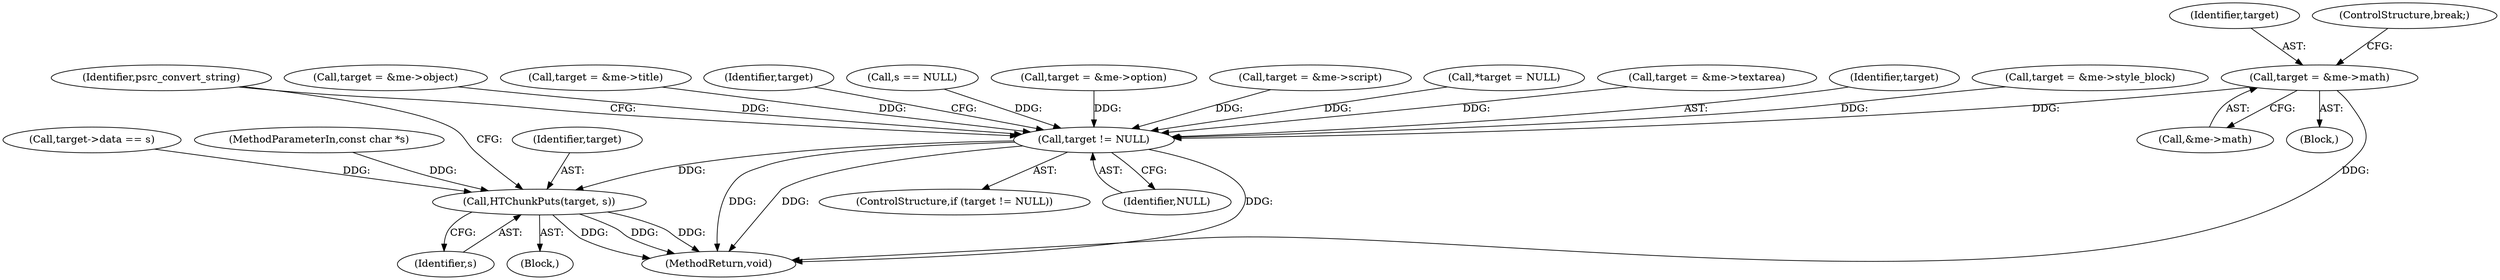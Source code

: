 digraph "0_lynx-snapshots_280a61b300a1614f6037efc0902ff7ecf17146e9@pointer" {
"1000232" [label="(Call,target = &me->math)"];
"1000469" [label="(Call,target != NULL)"];
"1000494" [label="(Call,HTChunkPuts(target, s))"];
"1000224" [label="(Call,target = &me->option)"];
"1000173" [label="(Call,target = &me->title)"];
"1000493" [label="(Block,)"];
"1000496" [label="(Identifier,s)"];
"1000476" [label="(Identifier,target)"];
"1000469" [label="(Call,target != NULL)"];
"1000118" [label="(MethodParameterIn,const char *s)"];
"1000505" [label="(MethodReturn,void)"];
"1000234" [label="(Call,&me->math)"];
"1000130" [label="(Call,s == NULL)"];
"1000468" [label="(ControlStructure,if (target != NULL))"];
"1000498" [label="(Identifier,psrc_convert_string)"];
"1000189" [label="(Call,target = &me->script)"];
"1000233" [label="(Identifier,target)"];
"1000121" [label="(Call,*target = NULL)"];
"1000494" [label="(Call,HTChunkPuts(target, s))"];
"1000215" [label="(Call,target = &me->textarea)"];
"1000238" [label="(ControlStructure,break;)"];
"1000232" [label="(Call,target = &me->math)"];
"1000495" [label="(Identifier,target)"];
"1000470" [label="(Identifier,target)"];
"1000474" [label="(Call,target->data == s)"];
"1000471" [label="(Identifier,NULL)"];
"1000181" [label="(Call,target = &me->style_block)"];
"1000207" [label="(Call,target = &me->object)"];
"1000169" [label="(Block,)"];
"1000232" -> "1000169"  [label="AST: "];
"1000232" -> "1000234"  [label="CFG: "];
"1000233" -> "1000232"  [label="AST: "];
"1000234" -> "1000232"  [label="AST: "];
"1000238" -> "1000232"  [label="CFG: "];
"1000232" -> "1000505"  [label="DDG: "];
"1000232" -> "1000469"  [label="DDG: "];
"1000469" -> "1000468"  [label="AST: "];
"1000469" -> "1000471"  [label="CFG: "];
"1000470" -> "1000469"  [label="AST: "];
"1000471" -> "1000469"  [label="AST: "];
"1000476" -> "1000469"  [label="CFG: "];
"1000498" -> "1000469"  [label="CFG: "];
"1000469" -> "1000505"  [label="DDG: "];
"1000469" -> "1000505"  [label="DDG: "];
"1000469" -> "1000505"  [label="DDG: "];
"1000181" -> "1000469"  [label="DDG: "];
"1000224" -> "1000469"  [label="DDG: "];
"1000189" -> "1000469"  [label="DDG: "];
"1000215" -> "1000469"  [label="DDG: "];
"1000207" -> "1000469"  [label="DDG: "];
"1000121" -> "1000469"  [label="DDG: "];
"1000173" -> "1000469"  [label="DDG: "];
"1000130" -> "1000469"  [label="DDG: "];
"1000469" -> "1000494"  [label="DDG: "];
"1000494" -> "1000493"  [label="AST: "];
"1000494" -> "1000496"  [label="CFG: "];
"1000495" -> "1000494"  [label="AST: "];
"1000496" -> "1000494"  [label="AST: "];
"1000498" -> "1000494"  [label="CFG: "];
"1000494" -> "1000505"  [label="DDG: "];
"1000494" -> "1000505"  [label="DDG: "];
"1000494" -> "1000505"  [label="DDG: "];
"1000474" -> "1000494"  [label="DDG: "];
"1000118" -> "1000494"  [label="DDG: "];
}
